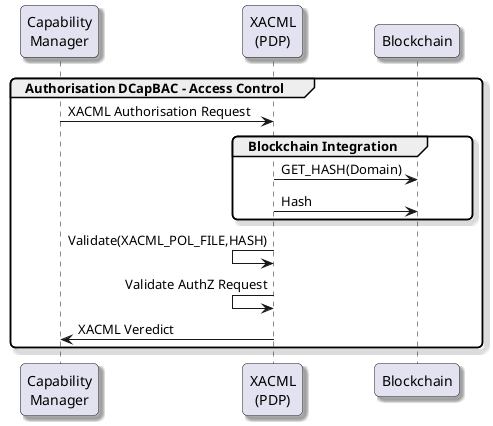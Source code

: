 @startuml

skinparam monochrome false
skinparam shadowing true
skinparam roundcorner 10

participant "Capability\nManager"
participant "XACML\n(PDP)"
participant "Blockchain"

group Authorisation DCapBAC - Access Control
    
    "Capability\nManager" -> "XACML\n(PDP)" : XACML Authorisation Request

    group Blockchain Integration
        "XACML\n(PDP)" -> "Blockchain" : GET_HASH(Domain)
        "XACML\n(PDP)" -> "Blockchain" : Hash
    end

    "XACML\n(PDP)" <- "XACML\n(PDP)" : Validate(XACML_POL_FILE,HASH)
    "XACML\n(PDP)" <- "XACML\n(PDP)" : Validate AuthZ Request

    "Capability\nManager" <- "XACML\n(PDP)" : XACML Veredict
end

@enduml
